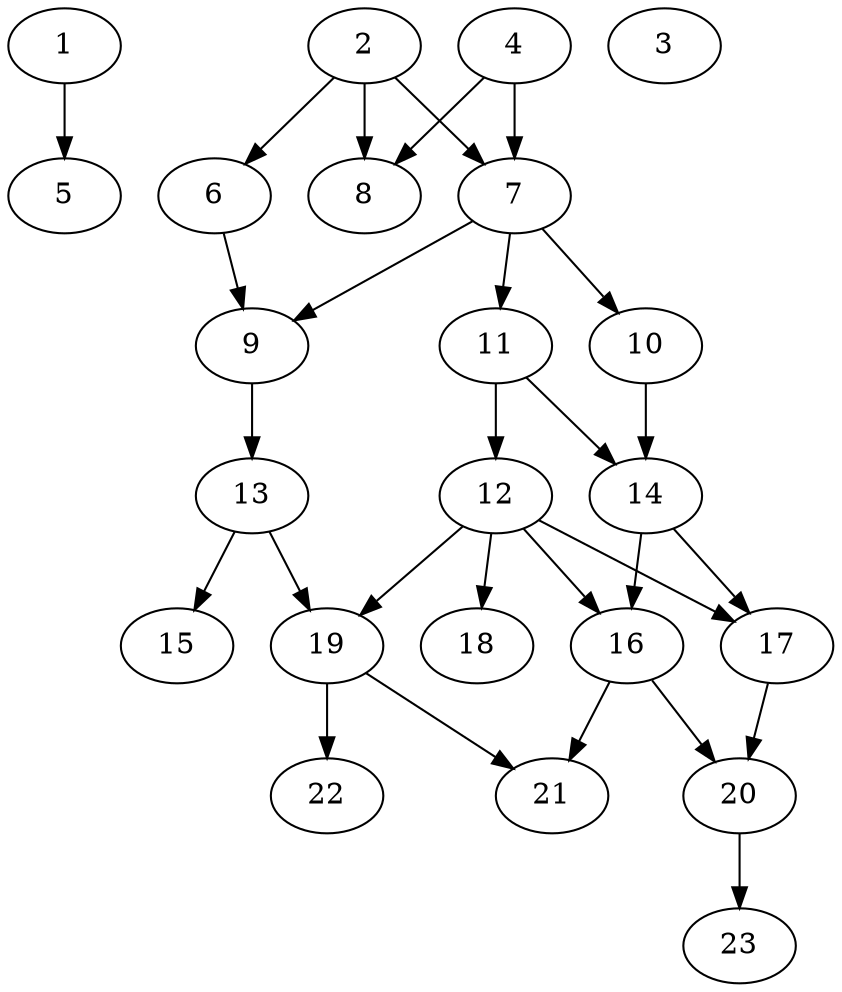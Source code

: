 // DAG (tier=2-normal, mode=data, n=23, ccr=0.433, fat=0.524, density=0.455, regular=0.563, jump=0.188, mindata=2097152, maxdata=16777216)
// DAG automatically generated by daggen at Sun Aug 24 16:33:34 2025
// /home/ermia/Project/Environments/daggen/bin/daggen --dot --ccr 0.433 --fat 0.524 --regular 0.563 --density 0.455 --jump 0.188 --mindata 2097152 --maxdata 16777216 -n 23 
digraph G {
  1 [size="36514469163237480", alpha="0.09", expect_size="18257234581618740"]
  1 -> 5 [size ="2246031077015552"]
  2 [size="25474029648188544", alpha="0.03", expect_size="12737014824094272"]
  2 -> 6 [size ="415516644605952"]
  2 -> 7 [size ="415516644605952"]
  2 -> 8 [size ="415516644605952"]
  3 [size="3435186263680876544000", alpha="0.04", expect_size="1717593131840438272000"]
  4 [size="36589425984640640", alpha="0.02", expect_size="18294712992320320"]
  4 -> 7 [size ="620710049349632"]
  4 -> 8 [size ="620710049349632"]
  5 [size="3432350061429387264", alpha="0.07", expect_size="1716175030714693632"]
  6 [size="52427845846171648000", alpha="0.11", expect_size="26213922923085824000"]
  6 -> 9 [size ="112063623987200"]
  7 [size="1187029429042282496000", alpha="0.15", expect_size="593514714521141248000"]
  7 -> 9 [size ="896873057484800"]
  7 -> 10 [size ="896873057484800"]
  7 -> 11 [size ="896873057484800"]
  8 [size="702054159685701632", alpha="0.16", expect_size="351027079842850816"]
  9 [size="7809578188225128", alpha="0.10", expect_size="3904789094112564"]
  9 -> 13 [size ="175809151107072"]
  10 [size="44176052526395776", alpha="0.10", expect_size="22088026263197888"]
  10 -> 14 [size ="957183156027392"]
  11 [size="271975527895725280", alpha="0.12", expect_size="135987763947862640"]
  11 -> 12 [size ="152018765217792"]
  11 -> 14 [size ="152018765217792"]
  12 [size="806209999021021331456", alpha="0.05", expect_size="403104999510510665728"]
  12 -> 16 [size ="692982244179968"]
  12 -> 17 [size ="692982244179968"]
  12 -> 18 [size ="692982244179968"]
  12 -> 19 [size ="692982244179968"]
  13 [size="5949056615121444", alpha="0.06", expect_size="2974528307560722"]
  13 -> 15 [size ="170549468725248"]
  13 -> 19 [size ="170549468725248"]
  14 [size="1552071348243325440", alpha="0.06", expect_size="776035674121662720"]
  14 -> 16 [size ="1264782648803328"]
  14 -> 17 [size ="1264782648803328"]
  15 [size="27040221956181268", alpha="0.06", expect_size="13520110978090634"]
  16 [size="2493330577936764928", alpha="0.16", expect_size="1246665288968382464"]
  16 -> 20 [size ="1001410850193408"]
  16 -> 21 [size ="1001410850193408"]
  17 [size="747090846954867968", alpha="0.01", expect_size="373545423477433984"]
  17 -> 20 [size ="620132913119232"]
  18 [size="10158532749950976000", alpha="0.03", expect_size="5079266374975488000"]
  19 [size="956900831759956864", alpha="0.02", expect_size="478450415879978432"]
  19 -> 21 [size ="924491744018432"]
  19 -> 22 [size ="924491744018432"]
  20 [size="1976323297743763456", alpha="0.17", expect_size="988161648871881728"]
  20 -> 23 [size ="1203132545630208"]
  21 [size="17163288503459662", alpha="0.13", expect_size="8581644251729831"]
  22 [size="1068935332280237440", alpha="0.16", expect_size="534467666140118720"]
  23 [size="1102994555269021696000", alpha="0.04", expect_size="551497277634510848000"]
}